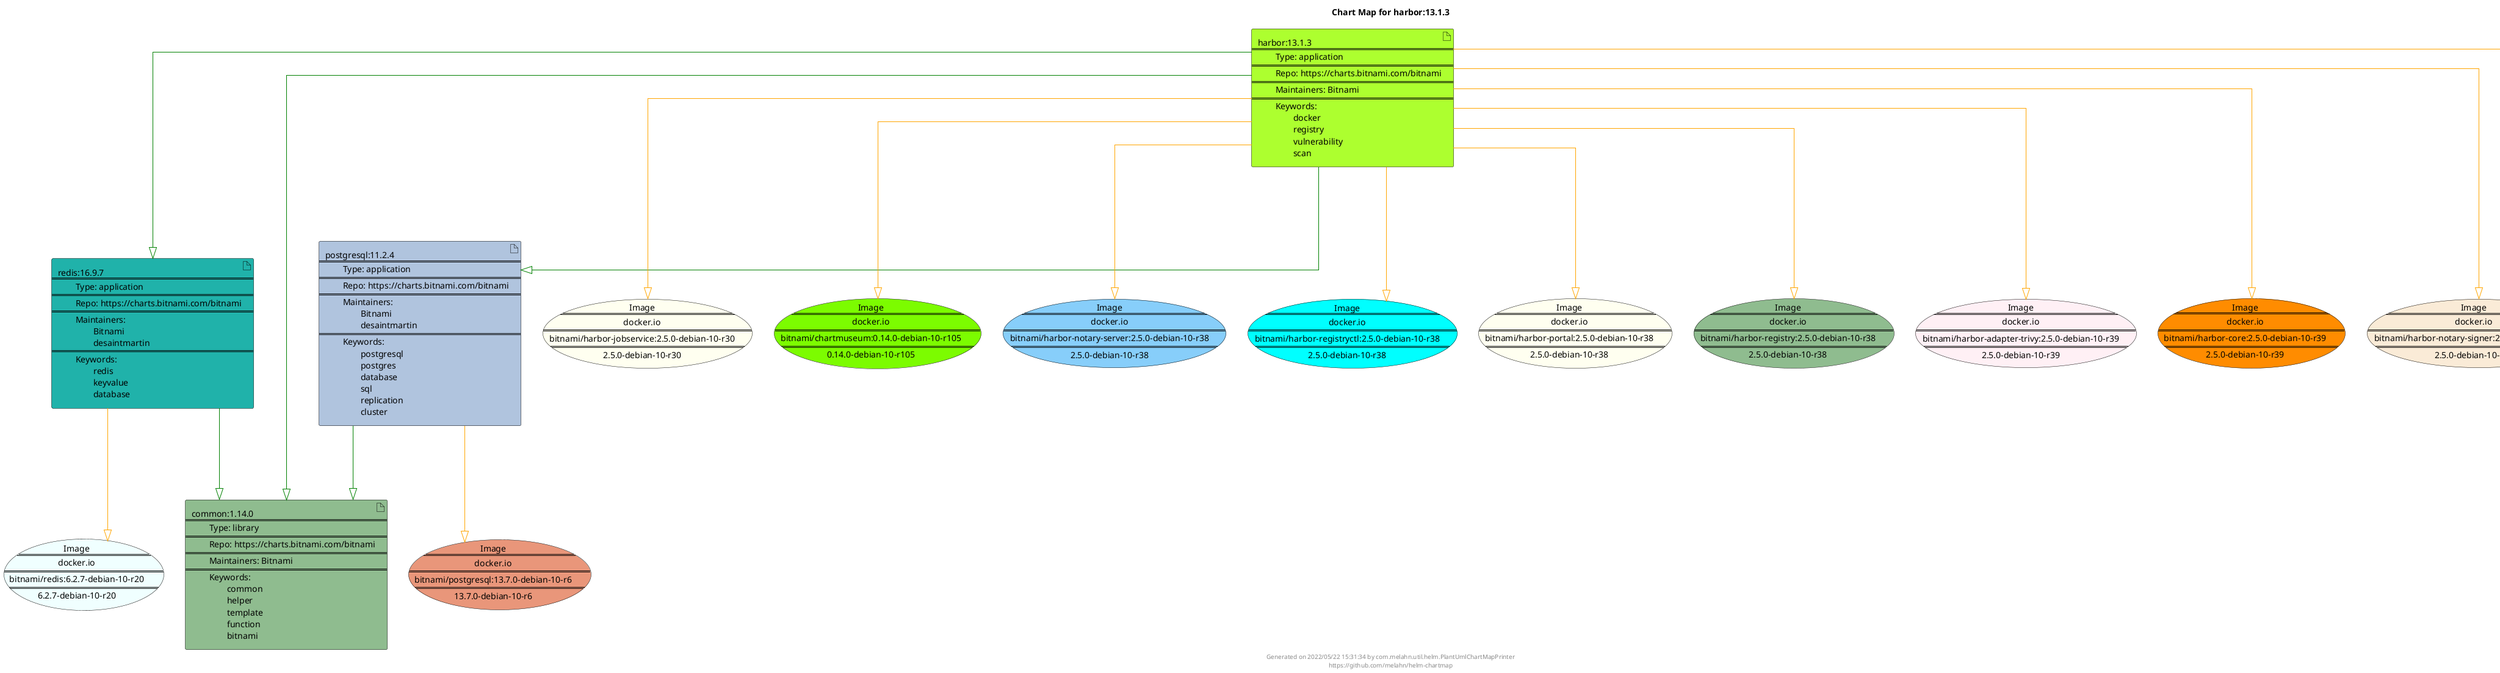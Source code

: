 @startuml
skinparam linetype ortho
skinparam backgroundColor white
skinparam usecaseBorderColor black
skinparam usecaseArrowColor LightSlateGray
skinparam artifactBorderColor black
skinparam artifactArrowColor LightSlateGray

title Chart Map for harbor:13.1.3

'There are 4 referenced Helm Charts
artifact "redis:16.9.7\n====\n\tType: application\n====\n\tRepo: https://charts.bitnami.com/bitnami\n====\n\tMaintainers: \n\t\tBitnami\n\t\tdesaintmartin\n====\n\tKeywords: \n\t\tredis\n\t\tkeyvalue\n\t\tdatabase" as redis_16_9_7 #LightSeaGreen
artifact "postgresql:11.2.4\n====\n\tType: application\n====\n\tRepo: https://charts.bitnami.com/bitnami\n====\n\tMaintainers: \n\t\tBitnami\n\t\tdesaintmartin\n====\n\tKeywords: \n\t\tpostgresql\n\t\tpostgres\n\t\tdatabase\n\t\tsql\n\t\treplication\n\t\tcluster" as postgresql_11_2_4 #LightSteelBlue
artifact "harbor:13.1.3\n====\n\tType: application\n====\n\tRepo: https://charts.bitnami.com/bitnami\n====\n\tMaintainers: Bitnami\n====\n\tKeywords: \n\t\tdocker\n\t\tregistry\n\t\tvulnerability\n\t\tscan" as harbor_13_1_3 #GreenYellow
artifact "common:1.14.0\n====\n\tType: library\n====\n\tRepo: https://charts.bitnami.com/bitnami\n====\n\tMaintainers: Bitnami\n====\n\tKeywords: \n\t\tcommon\n\t\thelper\n\t\ttemplate\n\t\tfunction\n\t\tbitnami" as common_1_14_0 #DarkSeaGreen

'There are 12 referenced Docker Images
usecase "Image\n====\ndocker.io\n====\nbitnami/harbor-jobservice:2.5.0-debian-10-r30\n====\n2.5.0-debian-10-r30" as docker_io_bitnami_harbor_jobservice_2_5_0_debian_10_r30 #Ivory
usecase "Image\n====\ndocker.io\n====\nbitnami/chartmuseum:0.14.0-debian-10-r105\n====\n0.14.0-debian-10-r105" as docker_io_bitnami_chartmuseum_0_14_0_debian_10_r105 #LawnGreen
usecase "Image\n====\ndocker.io\n====\nbitnami/harbor-notary-server:2.5.0-debian-10-r38\n====\n2.5.0-debian-10-r38" as docker_io_bitnami_harbor_notary_server_2_5_0_debian_10_r38 #LightSkyBlue
usecase "Image\n====\ndocker.io\n====\nbitnami/harbor-registryctl:2.5.0-debian-10-r38\n====\n2.5.0-debian-10-r38" as docker_io_bitnami_harbor_registryctl_2_5_0_debian_10_r38 #Cyan
usecase "Image\n====\ndocker.io\n====\nbitnami/harbor-portal:2.5.0-debian-10-r38\n====\n2.5.0-debian-10-r38" as docker_io_bitnami_harbor_portal_2_5_0_debian_10_r38 #Ivory
usecase "Image\n====\ndocker.io\n====\nbitnami/harbor-registry:2.5.0-debian-10-r38\n====\n2.5.0-debian-10-r38" as docker_io_bitnami_harbor_registry_2_5_0_debian_10_r38 #DarkSeaGreen
usecase "Image\n====\ndocker.io\n====\nbitnami/harbor-adapter-trivy:2.5.0-debian-10-r39\n====\n2.5.0-debian-10-r39" as docker_io_bitnami_harbor_adapter_trivy_2_5_0_debian_10_r39 #LavenderBlush
usecase "Image\n====\ndocker.io\n====\nbitnami/harbor-core:2.5.0-debian-10-r39\n====\n2.5.0-debian-10-r39" as docker_io_bitnami_harbor_core_2_5_0_debian_10_r39 #Darkorange
usecase "Image\n====\ndocker.io\n====\nbitnami/redis:6.2.7-debian-10-r20\n====\n6.2.7-debian-10-r20" as docker_io_bitnami_redis_6_2_7_debian_10_r20 #Azure
usecase "Image\n====\ndocker.io\n====\nbitnami/harbor-notary-signer:2.5.0-debian-10-r38\n====\n2.5.0-debian-10-r38" as docker_io_bitnami_harbor_notary_signer_2_5_0_debian_10_r38 #AntiqueWhite
usecase "Image\n====\ndocker.io\n====\nbitnami/postgresql:13.7.0-debian-10-r6\n====\n13.7.0-debian-10-r6" as docker_io_bitnami_postgresql_13_7_0_debian_10_r6 #DarkSalmon
usecase "Image\n====\ndocker.io\n====\nbitnami/nginx:1.21.6-debian-10-r112\n====\n1.21.6-debian-10-r112" as docker_io_bitnami_nginx_1_21_6_debian_10_r112 #LightPink

'Chart Dependencies
harbor_13_1_3--[#green]-|>redis_16_9_7
redis_16_9_7--[#green]-|>common_1_14_0
harbor_13_1_3--[#green]-|>common_1_14_0
harbor_13_1_3--[#green]-|>postgresql_11_2_4
postgresql_11_2_4--[#green]-|>common_1_14_0
redis_16_9_7--[#orange]-|>docker_io_bitnami_redis_6_2_7_debian_10_r20
postgresql_11_2_4--[#orange]-|>docker_io_bitnami_postgresql_13_7_0_debian_10_r6
harbor_13_1_3--[#orange]-|>docker_io_bitnami_harbor_jobservice_2_5_0_debian_10_r30
harbor_13_1_3--[#orange]-|>docker_io_bitnami_chartmuseum_0_14_0_debian_10_r105
harbor_13_1_3--[#orange]-|>docker_io_bitnami_harbor_adapter_trivy_2_5_0_debian_10_r39
harbor_13_1_3--[#orange]-|>docker_io_bitnami_nginx_1_21_6_debian_10_r112
harbor_13_1_3--[#orange]-|>docker_io_bitnami_harbor_portal_2_5_0_debian_10_r38
harbor_13_1_3--[#orange]-|>docker_io_bitnami_harbor_notary_server_2_5_0_debian_10_r38
harbor_13_1_3--[#orange]-|>docker_io_bitnami_harbor_registry_2_5_0_debian_10_r38
harbor_13_1_3--[#orange]-|>docker_io_bitnami_harbor_registryctl_2_5_0_debian_10_r38
harbor_13_1_3--[#orange]-|>docker_io_bitnami_harbor_notary_signer_2_5_0_debian_10_r38
harbor_13_1_3--[#orange]-|>docker_io_bitnami_harbor_core_2_5_0_debian_10_r39

center footer Generated on 2022/05/22 15:31:34 by com.melahn.util.helm.PlantUmlChartMapPrinter\nhttps://github.com/melahn/helm-chartmap
@enduml
